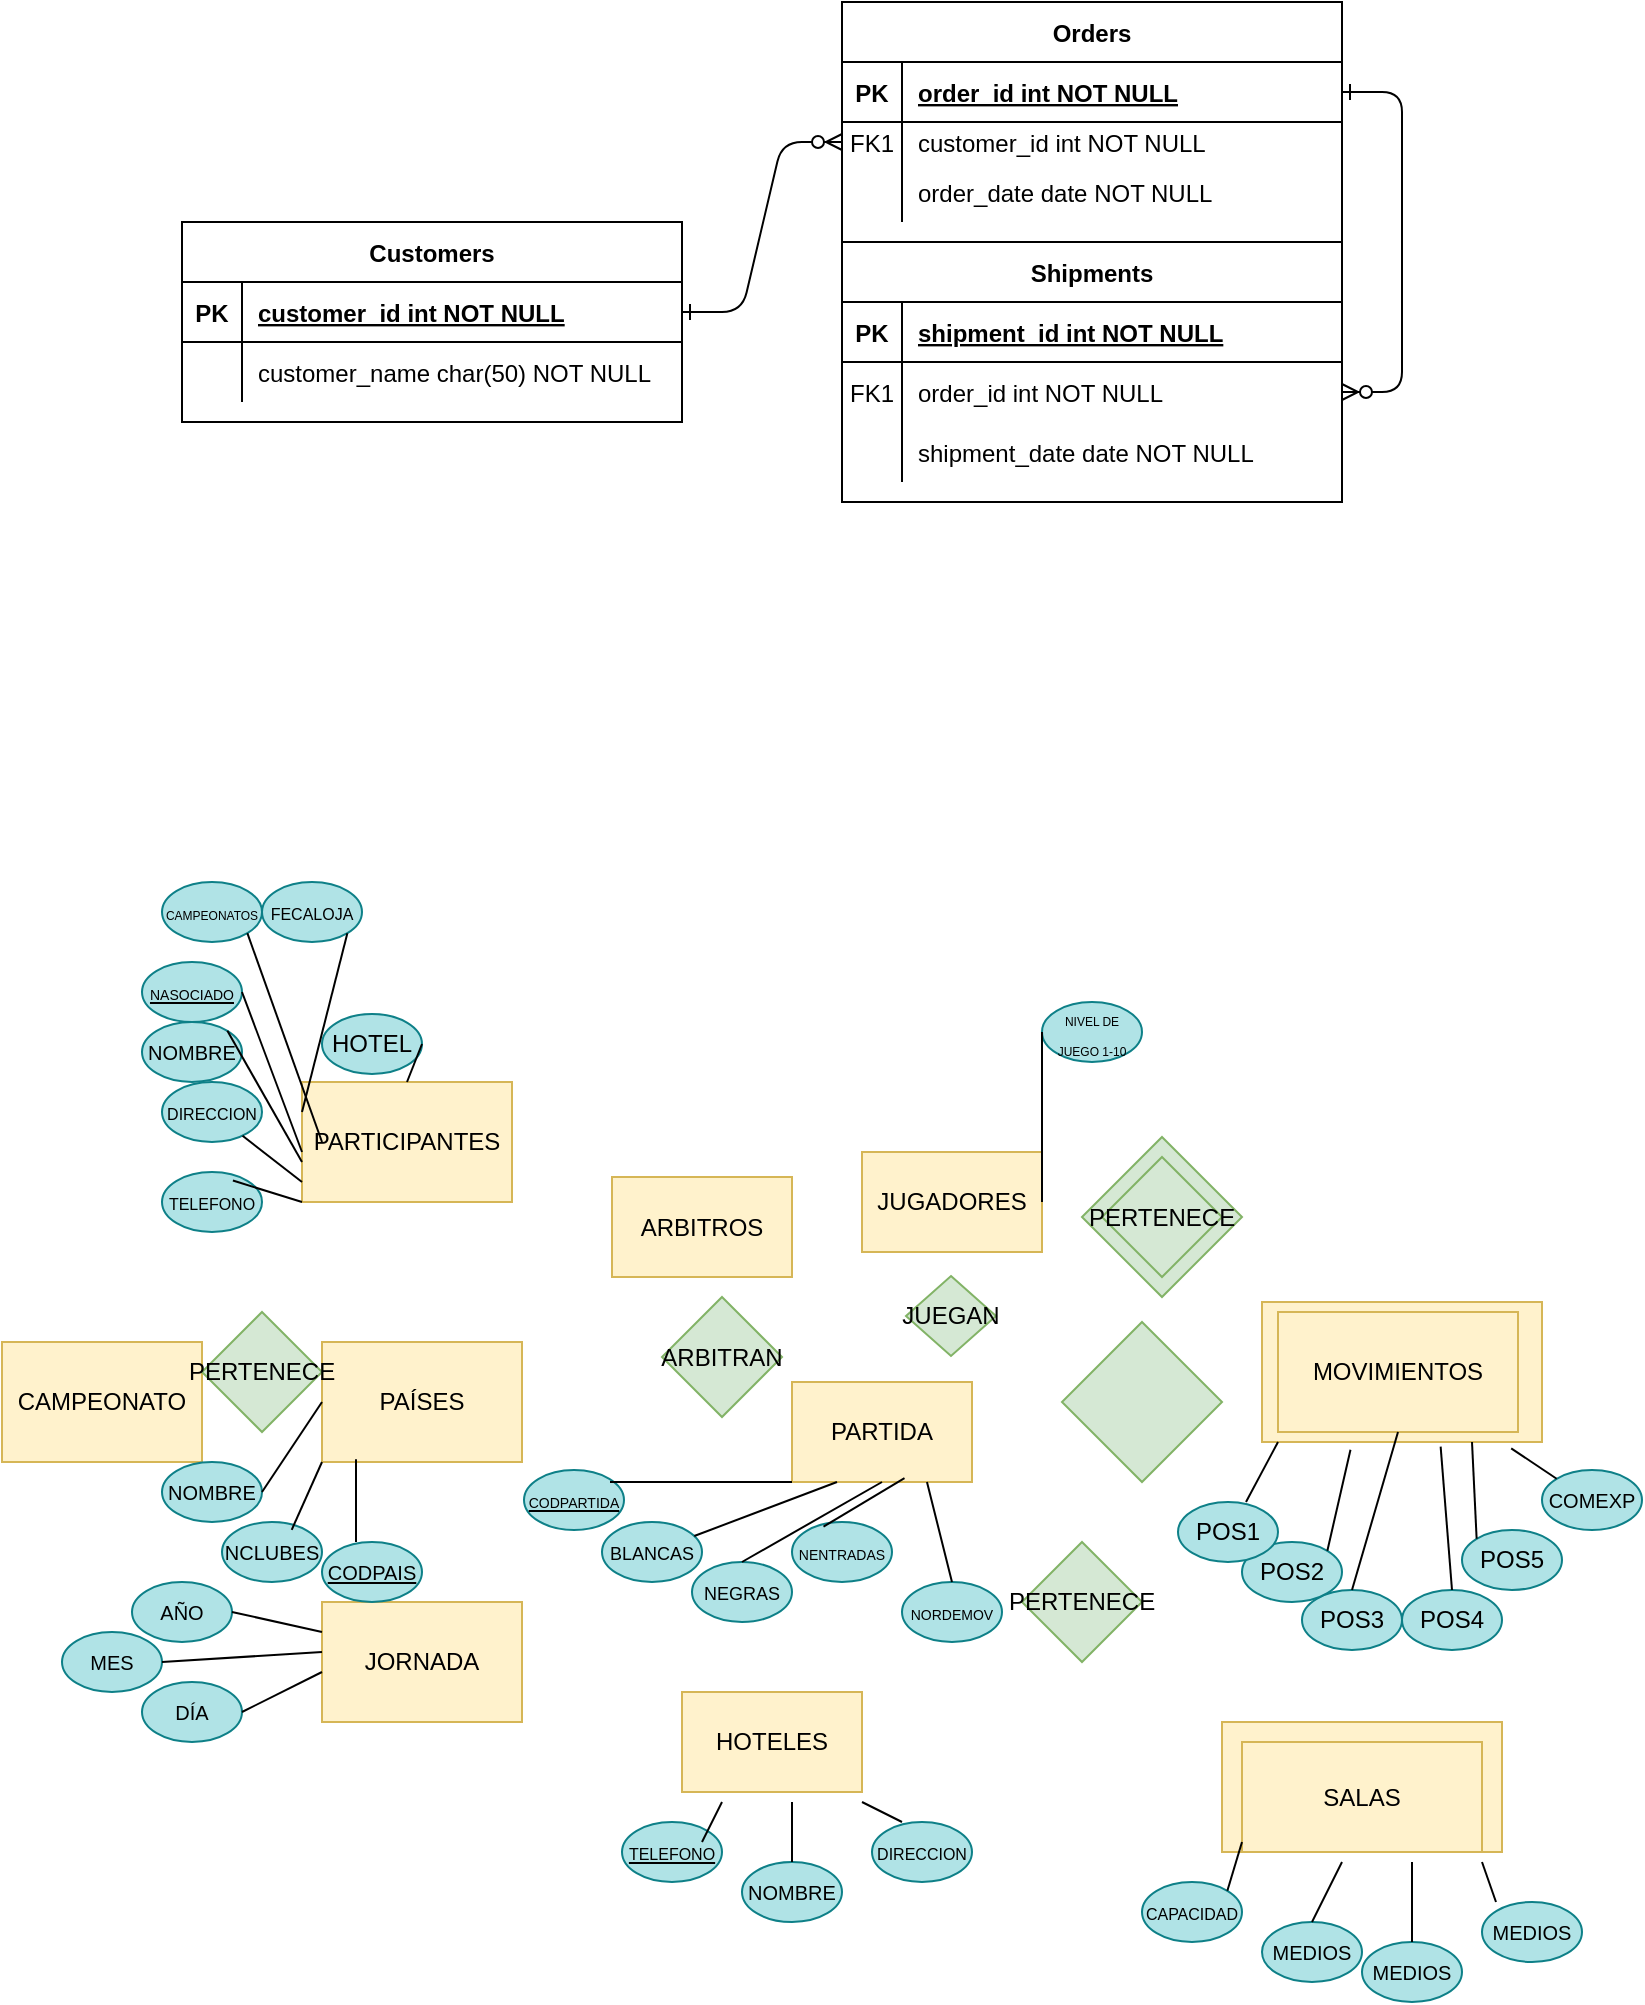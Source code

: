 <mxfile version="14.9.2" type="github">
  <diagram id="R2lEEEUBdFMjLlhIrx00" name="Page-1">
    <mxGraphModel dx="873" dy="561" grid="1" gridSize="10" guides="1" tooltips="1" connect="1" arrows="1" fold="1" page="1" pageScale="1" pageWidth="850" pageHeight="1100" math="0" shadow="0" extFonts="Permanent Marker^https://fonts.googleapis.com/css?family=Permanent+Marker">
      <root>
        <mxCell id="0" />
        <mxCell id="1" parent="0" />
        <mxCell id="C-vyLk0tnHw3VtMMgP7b-1" value="" style="edgeStyle=entityRelationEdgeStyle;endArrow=ERzeroToMany;startArrow=ERone;endFill=1;startFill=0;" parent="1" source="C-vyLk0tnHw3VtMMgP7b-24" target="C-vyLk0tnHw3VtMMgP7b-6" edge="1">
          <mxGeometry width="100" height="100" relative="1" as="geometry">
            <mxPoint x="340" y="720" as="sourcePoint" />
            <mxPoint x="440" y="620" as="targetPoint" />
          </mxGeometry>
        </mxCell>
        <mxCell id="C-vyLk0tnHw3VtMMgP7b-12" value="" style="edgeStyle=entityRelationEdgeStyle;endArrow=ERzeroToMany;startArrow=ERone;endFill=1;startFill=0;" parent="1" source="C-vyLk0tnHw3VtMMgP7b-3" target="C-vyLk0tnHw3VtMMgP7b-17" edge="1">
          <mxGeometry width="100" height="100" relative="1" as="geometry">
            <mxPoint x="400" y="180" as="sourcePoint" />
            <mxPoint x="460" y="205" as="targetPoint" />
          </mxGeometry>
        </mxCell>
        <mxCell id="C-vyLk0tnHw3VtMMgP7b-2" value="Orders" style="shape=table;startSize=30;container=1;collapsible=1;childLayout=tableLayout;fixedRows=1;rowLines=0;fontStyle=1;align=center;resizeLast=1;" parent="1" vertex="1">
          <mxGeometry x="450" y="10" width="250" height="120" as="geometry" />
        </mxCell>
        <mxCell id="C-vyLk0tnHw3VtMMgP7b-3" value="" style="shape=partialRectangle;collapsible=0;dropTarget=0;pointerEvents=0;fillColor=none;points=[[0,0.5],[1,0.5]];portConstraint=eastwest;top=0;left=0;right=0;bottom=1;" parent="C-vyLk0tnHw3VtMMgP7b-2" vertex="1">
          <mxGeometry y="30" width="250" height="30" as="geometry" />
        </mxCell>
        <mxCell id="C-vyLk0tnHw3VtMMgP7b-4" value="PK" style="shape=partialRectangle;overflow=hidden;connectable=0;fillColor=none;top=0;left=0;bottom=0;right=0;fontStyle=1;" parent="C-vyLk0tnHw3VtMMgP7b-3" vertex="1">
          <mxGeometry width="30" height="30" as="geometry" />
        </mxCell>
        <mxCell id="C-vyLk0tnHw3VtMMgP7b-5" value="order_id int NOT NULL " style="shape=partialRectangle;overflow=hidden;connectable=0;fillColor=none;top=0;left=0;bottom=0;right=0;align=left;spacingLeft=6;fontStyle=5;" parent="C-vyLk0tnHw3VtMMgP7b-3" vertex="1">
          <mxGeometry x="30" width="220" height="30" as="geometry" />
        </mxCell>
        <mxCell id="C-vyLk0tnHw3VtMMgP7b-6" value="" style="shape=partialRectangle;collapsible=0;dropTarget=0;pointerEvents=0;fillColor=none;points=[[0,0.5],[1,0.5]];portConstraint=eastwest;top=0;left=0;right=0;bottom=0;" parent="C-vyLk0tnHw3VtMMgP7b-2" vertex="1">
          <mxGeometry y="60" width="250" height="20" as="geometry" />
        </mxCell>
        <mxCell id="C-vyLk0tnHw3VtMMgP7b-7" value="FK1" style="shape=partialRectangle;overflow=hidden;connectable=0;fillColor=none;top=0;left=0;bottom=0;right=0;" parent="C-vyLk0tnHw3VtMMgP7b-6" vertex="1">
          <mxGeometry width="30" height="20" as="geometry" />
        </mxCell>
        <mxCell id="C-vyLk0tnHw3VtMMgP7b-8" value="customer_id int NOT NULL" style="shape=partialRectangle;overflow=hidden;connectable=0;fillColor=none;top=0;left=0;bottom=0;right=0;align=left;spacingLeft=6;" parent="C-vyLk0tnHw3VtMMgP7b-6" vertex="1">
          <mxGeometry x="30" width="220" height="20" as="geometry" />
        </mxCell>
        <mxCell id="C-vyLk0tnHw3VtMMgP7b-9" value="" style="shape=partialRectangle;collapsible=0;dropTarget=0;pointerEvents=0;fillColor=none;points=[[0,0.5],[1,0.5]];portConstraint=eastwest;top=0;left=0;right=0;bottom=0;" parent="C-vyLk0tnHw3VtMMgP7b-2" vertex="1">
          <mxGeometry y="80" width="250" height="30" as="geometry" />
        </mxCell>
        <mxCell id="C-vyLk0tnHw3VtMMgP7b-10" value="" style="shape=partialRectangle;overflow=hidden;connectable=0;fillColor=none;top=0;left=0;bottom=0;right=0;" parent="C-vyLk0tnHw3VtMMgP7b-9" vertex="1">
          <mxGeometry width="30" height="30" as="geometry" />
        </mxCell>
        <mxCell id="C-vyLk0tnHw3VtMMgP7b-11" value="order_date date NOT NULL" style="shape=partialRectangle;overflow=hidden;connectable=0;fillColor=none;top=0;left=0;bottom=0;right=0;align=left;spacingLeft=6;" parent="C-vyLk0tnHw3VtMMgP7b-9" vertex="1">
          <mxGeometry x="30" width="220" height="30" as="geometry" />
        </mxCell>
        <mxCell id="C-vyLk0tnHw3VtMMgP7b-13" value="Shipments" style="shape=table;startSize=30;container=1;collapsible=1;childLayout=tableLayout;fixedRows=1;rowLines=0;fontStyle=1;align=center;resizeLast=1;" parent="1" vertex="1">
          <mxGeometry x="450" y="130" width="250" height="130" as="geometry" />
        </mxCell>
        <mxCell id="C-vyLk0tnHw3VtMMgP7b-14" value="" style="shape=partialRectangle;collapsible=0;dropTarget=0;pointerEvents=0;fillColor=none;points=[[0,0.5],[1,0.5]];portConstraint=eastwest;top=0;left=0;right=0;bottom=1;" parent="C-vyLk0tnHw3VtMMgP7b-13" vertex="1">
          <mxGeometry y="30" width="250" height="30" as="geometry" />
        </mxCell>
        <mxCell id="C-vyLk0tnHw3VtMMgP7b-15" value="PK" style="shape=partialRectangle;overflow=hidden;connectable=0;fillColor=none;top=0;left=0;bottom=0;right=0;fontStyle=1;" parent="C-vyLk0tnHw3VtMMgP7b-14" vertex="1">
          <mxGeometry width="30" height="30" as="geometry" />
        </mxCell>
        <mxCell id="C-vyLk0tnHw3VtMMgP7b-16" value="shipment_id int NOT NULL " style="shape=partialRectangle;overflow=hidden;connectable=0;fillColor=none;top=0;left=0;bottom=0;right=0;align=left;spacingLeft=6;fontStyle=5;" parent="C-vyLk0tnHw3VtMMgP7b-14" vertex="1">
          <mxGeometry x="30" width="220" height="30" as="geometry" />
        </mxCell>
        <mxCell id="C-vyLk0tnHw3VtMMgP7b-17" value="" style="shape=partialRectangle;collapsible=0;dropTarget=0;pointerEvents=0;fillColor=none;points=[[0,0.5],[1,0.5]];portConstraint=eastwest;top=0;left=0;right=0;bottom=0;" parent="C-vyLk0tnHw3VtMMgP7b-13" vertex="1">
          <mxGeometry y="60" width="250" height="30" as="geometry" />
        </mxCell>
        <mxCell id="C-vyLk0tnHw3VtMMgP7b-18" value="FK1" style="shape=partialRectangle;overflow=hidden;connectable=0;fillColor=none;top=0;left=0;bottom=0;right=0;" parent="C-vyLk0tnHw3VtMMgP7b-17" vertex="1">
          <mxGeometry width="30" height="30" as="geometry" />
        </mxCell>
        <mxCell id="C-vyLk0tnHw3VtMMgP7b-19" value="order_id int NOT NULL" style="shape=partialRectangle;overflow=hidden;connectable=0;fillColor=none;top=0;left=0;bottom=0;right=0;align=left;spacingLeft=6;" parent="C-vyLk0tnHw3VtMMgP7b-17" vertex="1">
          <mxGeometry x="30" width="220" height="30" as="geometry" />
        </mxCell>
        <mxCell id="C-vyLk0tnHw3VtMMgP7b-20" value="" style="shape=partialRectangle;collapsible=0;dropTarget=0;pointerEvents=0;fillColor=none;points=[[0,0.5],[1,0.5]];portConstraint=eastwest;top=0;left=0;right=0;bottom=0;" parent="C-vyLk0tnHw3VtMMgP7b-13" vertex="1">
          <mxGeometry y="90" width="250" height="30" as="geometry" />
        </mxCell>
        <mxCell id="C-vyLk0tnHw3VtMMgP7b-21" value="" style="shape=partialRectangle;overflow=hidden;connectable=0;fillColor=none;top=0;left=0;bottom=0;right=0;" parent="C-vyLk0tnHw3VtMMgP7b-20" vertex="1">
          <mxGeometry width="30" height="30" as="geometry" />
        </mxCell>
        <mxCell id="C-vyLk0tnHw3VtMMgP7b-22" value="shipment_date date NOT NULL" style="shape=partialRectangle;overflow=hidden;connectable=0;fillColor=none;top=0;left=0;bottom=0;right=0;align=left;spacingLeft=6;" parent="C-vyLk0tnHw3VtMMgP7b-20" vertex="1">
          <mxGeometry x="30" width="220" height="30" as="geometry" />
        </mxCell>
        <mxCell id="C-vyLk0tnHw3VtMMgP7b-23" value="Customers" style="shape=table;startSize=30;container=1;collapsible=1;childLayout=tableLayout;fixedRows=1;rowLines=0;fontStyle=1;align=center;resizeLast=1;" parent="1" vertex="1">
          <mxGeometry x="120" y="120" width="250" height="100" as="geometry" />
        </mxCell>
        <mxCell id="C-vyLk0tnHw3VtMMgP7b-24" value="" style="shape=partialRectangle;collapsible=0;dropTarget=0;pointerEvents=0;fillColor=none;points=[[0,0.5],[1,0.5]];portConstraint=eastwest;top=0;left=0;right=0;bottom=1;" parent="C-vyLk0tnHw3VtMMgP7b-23" vertex="1">
          <mxGeometry y="30" width="250" height="30" as="geometry" />
        </mxCell>
        <mxCell id="C-vyLk0tnHw3VtMMgP7b-25" value="PK" style="shape=partialRectangle;overflow=hidden;connectable=0;fillColor=none;top=0;left=0;bottom=0;right=0;fontStyle=1;" parent="C-vyLk0tnHw3VtMMgP7b-24" vertex="1">
          <mxGeometry width="30" height="30" as="geometry" />
        </mxCell>
        <mxCell id="C-vyLk0tnHw3VtMMgP7b-26" value="customer_id int NOT NULL " style="shape=partialRectangle;overflow=hidden;connectable=0;fillColor=none;top=0;left=0;bottom=0;right=0;align=left;spacingLeft=6;fontStyle=5;" parent="C-vyLk0tnHw3VtMMgP7b-24" vertex="1">
          <mxGeometry x="30" width="220" height="30" as="geometry" />
        </mxCell>
        <mxCell id="C-vyLk0tnHw3VtMMgP7b-27" value="" style="shape=partialRectangle;collapsible=0;dropTarget=0;pointerEvents=0;fillColor=none;points=[[0,0.5],[1,0.5]];portConstraint=eastwest;top=0;left=0;right=0;bottom=0;" parent="C-vyLk0tnHw3VtMMgP7b-23" vertex="1">
          <mxGeometry y="60" width="250" height="30" as="geometry" />
        </mxCell>
        <mxCell id="C-vyLk0tnHw3VtMMgP7b-28" value="" style="shape=partialRectangle;overflow=hidden;connectable=0;fillColor=none;top=0;left=0;bottom=0;right=0;" parent="C-vyLk0tnHw3VtMMgP7b-27" vertex="1">
          <mxGeometry width="30" height="30" as="geometry" />
        </mxCell>
        <mxCell id="C-vyLk0tnHw3VtMMgP7b-29" value="customer_name char(50) NOT NULL" style="shape=partialRectangle;overflow=hidden;connectable=0;fillColor=none;top=0;left=0;bottom=0;right=0;align=left;spacingLeft=6;" parent="C-vyLk0tnHw3VtMMgP7b-27" vertex="1">
          <mxGeometry x="30" width="220" height="30" as="geometry" />
        </mxCell>
        <mxCell id="RrrwUFi-QSuwsEOZ5B5x-1" value="PARTICIPANTES" style="rounded=0;whiteSpace=wrap;html=1;fillColor=#fff2cc;strokeColor=#d6b656;" vertex="1" parent="1">
          <mxGeometry x="180" y="550" width="105" height="60" as="geometry" />
        </mxCell>
        <mxCell id="RrrwUFi-QSuwsEOZ5B5x-2" value="CAMPEONATO" style="rounded=0;whiteSpace=wrap;html=1;fillColor=#fff2cc;strokeColor=#d6b656;" vertex="1" parent="1">
          <mxGeometry x="30" y="680" width="100" height="60" as="geometry" />
        </mxCell>
        <mxCell id="RrrwUFi-QSuwsEOZ5B5x-3" value="PAÍSES" style="rounded=0;whiteSpace=wrap;html=1;fillColor=#fff2cc;strokeColor=#d6b656;" vertex="1" parent="1">
          <mxGeometry x="190" y="680" width="100" height="60" as="geometry" />
        </mxCell>
        <mxCell id="RrrwUFi-QSuwsEOZ5B5x-4" value="JORNADA" style="rounded=0;whiteSpace=wrap;html=1;fillColor=#fff2cc;strokeColor=#d6b656;" vertex="1" parent="1">
          <mxGeometry x="190" y="810" width="100" height="60" as="geometry" />
        </mxCell>
        <mxCell id="RrrwUFi-QSuwsEOZ5B5x-5" value="JUGADORES" style="rounded=0;whiteSpace=wrap;html=1;fillColor=#fff2cc;strokeColor=#d6b656;" vertex="1" parent="1">
          <mxGeometry x="460" y="585" width="90" height="50" as="geometry" />
        </mxCell>
        <mxCell id="RrrwUFi-QSuwsEOZ5B5x-6" value="ARBITROS" style="rounded=0;whiteSpace=wrap;html=1;fillColor=#fff2cc;strokeColor=#d6b656;" vertex="1" parent="1">
          <mxGeometry x="335" y="597.5" width="90" height="50" as="geometry" />
        </mxCell>
        <mxCell id="RrrwUFi-QSuwsEOZ5B5x-7" value="HOTELES" style="rounded=0;whiteSpace=wrap;html=1;fillColor=#fff2cc;strokeColor=#d6b656;" vertex="1" parent="1">
          <mxGeometry x="370" y="855" width="90" height="50" as="geometry" />
        </mxCell>
        <mxCell id="RrrwUFi-QSuwsEOZ5B5x-8" value="PARTIDA" style="rounded=0;whiteSpace=wrap;html=1;fillColor=#fff2cc;strokeColor=#d6b656;" vertex="1" parent="1">
          <mxGeometry x="425" y="700" width="90" height="50" as="geometry" />
        </mxCell>
        <mxCell id="RrrwUFi-QSuwsEOZ5B5x-9" value="" style="rounded=0;whiteSpace=wrap;html=1;fillColor=#fff2cc;strokeColor=#d6b656;" vertex="1" parent="1">
          <mxGeometry x="640" y="870" width="140" height="65" as="geometry" />
        </mxCell>
        <mxCell id="RrrwUFi-QSuwsEOZ5B5x-11" value="" style="rounded=0;whiteSpace=wrap;html=1;fillColor=#fff2cc;strokeColor=#d6b656;" vertex="1" parent="1">
          <mxGeometry x="660" y="660" width="140" height="70" as="geometry" />
        </mxCell>
        <mxCell id="RrrwUFi-QSuwsEOZ5B5x-13" value="MOVIMIENTOS" style="rounded=0;whiteSpace=wrap;html=1;fillColor=#fff2cc;strokeColor=#d6b656;" vertex="1" parent="1">
          <mxGeometry x="668" y="665" width="120" height="60" as="geometry" />
        </mxCell>
        <mxCell id="RrrwUFi-QSuwsEOZ5B5x-16" value="SALAS" style="rounded=0;whiteSpace=wrap;html=1;fillColor=#fff2cc;strokeColor=#d6b656;" vertex="1" parent="1">
          <mxGeometry x="650" y="880" width="120" height="55" as="geometry" />
        </mxCell>
        <mxCell id="RrrwUFi-QSuwsEOZ5B5x-19" value="" style="rhombus;whiteSpace=wrap;html=1;fillColor=#d5e8d4;strokeColor=#82b366;" vertex="1" parent="1">
          <mxGeometry x="560" y="670" width="80" height="80" as="geometry" />
        </mxCell>
        <mxCell id="RrrwUFi-QSuwsEOZ5B5x-20" value="" style="rhombus;whiteSpace=wrap;html=1;fillColor=#d5e8d4;strokeColor=#82b366;" vertex="1" parent="1">
          <mxGeometry x="570" y="577.5" width="80" height="80" as="geometry" />
        </mxCell>
        <mxCell id="RrrwUFi-QSuwsEOZ5B5x-22" value="PERTENECE" style="rhombus;whiteSpace=wrap;html=1;fillColor=#d5e8d4;strokeColor=#82b366;" vertex="1" parent="1">
          <mxGeometry x="580" y="587.5" width="60" height="60" as="geometry" />
        </mxCell>
        <mxCell id="RrrwUFi-QSuwsEOZ5B5x-23" value="PERTENECE" style="rhombus;whiteSpace=wrap;html=1;fillColor=#d5e8d4;strokeColor=#82b366;" vertex="1" parent="1">
          <mxGeometry x="540" y="780" width="60" height="60" as="geometry" />
        </mxCell>
        <mxCell id="RrrwUFi-QSuwsEOZ5B5x-24" value="&lt;font size=&quot;1&quot;&gt;NOMBRE&lt;/font&gt;" style="ellipse;whiteSpace=wrap;html=1;fillColor=#b0e3e6;strokeColor=#0e8088;" vertex="1" parent="1">
          <mxGeometry x="400" y="940" width="50" height="30" as="geometry" />
        </mxCell>
        <mxCell id="RrrwUFi-QSuwsEOZ5B5x-44" value="&lt;font size=&quot;1&quot;&gt;MEDIOS&lt;/font&gt;" style="ellipse;whiteSpace=wrap;html=1;fillColor=#b0e3e6;strokeColor=#0e8088;" vertex="1" parent="1">
          <mxGeometry x="710" y="980" width="50" height="30" as="geometry" />
        </mxCell>
        <mxCell id="RrrwUFi-QSuwsEOZ5B5x-45" value="&lt;font size=&quot;1&quot;&gt;MEDIOS&lt;/font&gt;" style="ellipse;whiteSpace=wrap;html=1;fillColor=#b0e3e6;strokeColor=#0e8088;" vertex="1" parent="1">
          <mxGeometry x="660" y="970" width="50" height="30" as="geometry" />
        </mxCell>
        <mxCell id="RrrwUFi-QSuwsEOZ5B5x-46" value="&lt;font style=&quot;font-size: 8px&quot;&gt;CAPACIDAD&lt;/font&gt;" style="ellipse;whiteSpace=wrap;html=1;fillColor=#b0e3e6;strokeColor=#0e8088;" vertex="1" parent="1">
          <mxGeometry x="600" y="950" width="50" height="30" as="geometry" />
        </mxCell>
        <mxCell id="RrrwUFi-QSuwsEOZ5B5x-47" value="&lt;font size=&quot;1&quot;&gt;COMEXP&lt;/font&gt;" style="ellipse;whiteSpace=wrap;html=1;fillColor=#b0e3e6;strokeColor=#0e8088;" vertex="1" parent="1">
          <mxGeometry x="800" y="744" width="50" height="30" as="geometry" />
        </mxCell>
        <mxCell id="RrrwUFi-QSuwsEOZ5B5x-48" value="POS5" style="ellipse;whiteSpace=wrap;html=1;fillColor=#b0e3e6;strokeColor=#0e8088;" vertex="1" parent="1">
          <mxGeometry x="760" y="774" width="50" height="30" as="geometry" />
        </mxCell>
        <mxCell id="RrrwUFi-QSuwsEOZ5B5x-49" value="POS4" style="ellipse;whiteSpace=wrap;html=1;fillColor=#b0e3e6;strokeColor=#0e8088;" vertex="1" parent="1">
          <mxGeometry x="730" y="804" width="50" height="30" as="geometry" />
        </mxCell>
        <mxCell id="RrrwUFi-QSuwsEOZ5B5x-50" value="POS3" style="ellipse;whiteSpace=wrap;html=1;fillColor=#b0e3e6;strokeColor=#0e8088;" vertex="1" parent="1">
          <mxGeometry x="680" y="804" width="50" height="30" as="geometry" />
        </mxCell>
        <mxCell id="RrrwUFi-QSuwsEOZ5B5x-51" value="POS2" style="ellipse;whiteSpace=wrap;html=1;fillColor=#b0e3e6;strokeColor=#0e8088;" vertex="1" parent="1">
          <mxGeometry x="650" y="780" width="50" height="30" as="geometry" />
        </mxCell>
        <mxCell id="RrrwUFi-QSuwsEOZ5B5x-52" value="POS1" style="ellipse;whiteSpace=wrap;html=1;fillColor=#b0e3e6;strokeColor=#0e8088;" vertex="1" parent="1">
          <mxGeometry x="618" y="760" width="50" height="30" as="geometry" />
        </mxCell>
        <mxCell id="RrrwUFi-QSuwsEOZ5B5x-53" value="&lt;font style=&quot;font-size: 7px&quot;&gt;NORDEMOV&lt;/font&gt;" style="ellipse;whiteSpace=wrap;html=1;fillColor=#b0e3e6;strokeColor=#0e8088;" vertex="1" parent="1">
          <mxGeometry x="480" y="800" width="50" height="30" as="geometry" />
        </mxCell>
        <mxCell id="RrrwUFi-QSuwsEOZ5B5x-54" value="&lt;font style=&quot;font-size: 7px&quot;&gt;NENTRADAS&lt;/font&gt;" style="ellipse;whiteSpace=wrap;html=1;fillColor=#b0e3e6;strokeColor=#0e8088;" vertex="1" parent="1">
          <mxGeometry x="425" y="770" width="50" height="30" as="geometry" />
        </mxCell>
        <mxCell id="RrrwUFi-QSuwsEOZ5B5x-55" value="&lt;font style=&quot;font-size: 9px&quot;&gt;NEGRAS&lt;/font&gt;" style="ellipse;whiteSpace=wrap;html=1;fillColor=#b0e3e6;strokeColor=#0e8088;" vertex="1" parent="1">
          <mxGeometry x="375" y="790" width="50" height="30" as="geometry" />
        </mxCell>
        <mxCell id="RrrwUFi-QSuwsEOZ5B5x-56" value="&lt;font style=&quot;font-size: 9px&quot;&gt;BLANCAS&lt;/font&gt;" style="ellipse;whiteSpace=wrap;html=1;fillColor=#b0e3e6;strokeColor=#0e8088;" vertex="1" parent="1">
          <mxGeometry x="330" y="770" width="50" height="30" as="geometry" />
        </mxCell>
        <mxCell id="RrrwUFi-QSuwsEOZ5B5x-57" value="&lt;font style=&quot;font-size: 7px&quot;&gt;&lt;u&gt;CODPARTIDA&lt;/u&gt;&lt;/font&gt;" style="ellipse;whiteSpace=wrap;html=1;fillColor=#b0e3e6;strokeColor=#0e8088;" vertex="1" parent="1">
          <mxGeometry x="291" y="744" width="50" height="30" as="geometry" />
        </mxCell>
        <mxCell id="RrrwUFi-QSuwsEOZ5B5x-58" value="&lt;font size=&quot;1&quot;&gt;DÍA&lt;/font&gt;" style="ellipse;whiteSpace=wrap;html=1;fillColor=#b0e3e6;strokeColor=#0e8088;" vertex="1" parent="1">
          <mxGeometry x="100" y="850" width="50" height="30" as="geometry" />
        </mxCell>
        <mxCell id="RrrwUFi-QSuwsEOZ5B5x-59" value="&lt;font size=&quot;1&quot;&gt;MES&lt;/font&gt;" style="ellipse;whiteSpace=wrap;html=1;fillColor=#b0e3e6;strokeColor=#0e8088;" vertex="1" parent="1">
          <mxGeometry x="60" y="825" width="50" height="30" as="geometry" />
        </mxCell>
        <mxCell id="RrrwUFi-QSuwsEOZ5B5x-60" value="&lt;font size=&quot;1&quot;&gt;AÑO&lt;/font&gt;" style="ellipse;whiteSpace=wrap;html=1;fillColor=#b0e3e6;strokeColor=#0e8088;" vertex="1" parent="1">
          <mxGeometry x="95" y="800" width="50" height="30" as="geometry" />
        </mxCell>
        <mxCell id="RrrwUFi-QSuwsEOZ5B5x-61" value="&lt;font size=&quot;1&quot;&gt;&lt;u&gt;CODPAIS&lt;/u&gt;&lt;/font&gt;" style="ellipse;whiteSpace=wrap;html=1;fillColor=#b0e3e6;strokeColor=#0e8088;" vertex="1" parent="1">
          <mxGeometry x="190" y="780" width="50" height="30" as="geometry" />
        </mxCell>
        <mxCell id="RrrwUFi-QSuwsEOZ5B5x-62" value="&lt;font size=&quot;1&quot;&gt;NOMBRE&lt;/font&gt;" style="ellipse;whiteSpace=wrap;html=1;fillColor=#b0e3e6;strokeColor=#0e8088;" vertex="1" parent="1">
          <mxGeometry x="110" y="740" width="50" height="30" as="geometry" />
        </mxCell>
        <mxCell id="RrrwUFi-QSuwsEOZ5B5x-63" value="&lt;font size=&quot;1&quot;&gt;NCLUBES&lt;/font&gt;" style="ellipse;whiteSpace=wrap;html=1;fillColor=#b0e3e6;strokeColor=#0e8088;" vertex="1" parent="1">
          <mxGeometry x="140" y="770" width="50" height="30" as="geometry" />
        </mxCell>
        <mxCell id="RrrwUFi-QSuwsEOZ5B5x-64" value="&lt;span style=&quot;font-size: 6px&quot;&gt;NIVEL DE JUEGO 1-10&lt;/span&gt;" style="ellipse;whiteSpace=wrap;html=1;fillColor=#b0e3e6;strokeColor=#0e8088;" vertex="1" parent="1">
          <mxGeometry x="550" y="510" width="50" height="30" as="geometry" />
        </mxCell>
        <mxCell id="RrrwUFi-QSuwsEOZ5B5x-69" value="&lt;font style=&quot;font-size: 6px&quot;&gt;CAMPEONATOS&lt;/font&gt;" style="ellipse;whiteSpace=wrap;html=1;fillColor=#b0e3e6;strokeColor=#0e8088;" vertex="1" parent="1">
          <mxGeometry x="110" y="450" width="50" height="30" as="geometry" />
        </mxCell>
        <mxCell id="RrrwUFi-QSuwsEOZ5B5x-70" value="&lt;font style=&quot;font-size: 7px&quot;&gt;&lt;u&gt;NASOCIADO&lt;/u&gt;&lt;/font&gt;" style="ellipse;whiteSpace=wrap;html=1;fillColor=#b0e3e6;strokeColor=#0e8088;" vertex="1" parent="1">
          <mxGeometry x="100" y="490" width="50" height="30" as="geometry" />
        </mxCell>
        <mxCell id="RrrwUFi-QSuwsEOZ5B5x-71" value="HOTEL" style="ellipse;whiteSpace=wrap;html=1;fillColor=#b0e3e6;strokeColor=#0e8088;" vertex="1" parent="1">
          <mxGeometry x="190" y="516" width="50" height="30" as="geometry" />
        </mxCell>
        <mxCell id="RrrwUFi-QSuwsEOZ5B5x-72" value="&lt;font size=&quot;1&quot;&gt;MEDIOS&lt;/font&gt;" style="ellipse;whiteSpace=wrap;html=1;fillColor=#b0e3e6;strokeColor=#0e8088;" vertex="1" parent="1">
          <mxGeometry x="770" y="960" width="50" height="30" as="geometry" />
        </mxCell>
        <mxCell id="RrrwUFi-QSuwsEOZ5B5x-73" value="&lt;font style=&quot;font-size: 8px&quot;&gt;&lt;u&gt;TELEFONO&lt;/u&gt;&lt;/font&gt;" style="ellipse;whiteSpace=wrap;html=1;fillColor=#b0e3e6;strokeColor=#0e8088;" vertex="1" parent="1">
          <mxGeometry x="340" y="920" width="50" height="30" as="geometry" />
        </mxCell>
        <mxCell id="RrrwUFi-QSuwsEOZ5B5x-74" value="&lt;font style=&quot;font-size: 8px&quot;&gt;DIRECCION&lt;/font&gt;" style="ellipse;whiteSpace=wrap;html=1;fillColor=#b0e3e6;strokeColor=#0e8088;" vertex="1" parent="1">
          <mxGeometry x="465" y="920" width="50" height="30" as="geometry" />
        </mxCell>
        <mxCell id="RrrwUFi-QSuwsEOZ5B5x-76" value="&lt;font size=&quot;1&quot;&gt;NOMBRE&lt;/font&gt;" style="ellipse;whiteSpace=wrap;html=1;fillColor=#b0e3e6;strokeColor=#0e8088;" vertex="1" parent="1">
          <mxGeometry x="100" y="520" width="50" height="30" as="geometry" />
        </mxCell>
        <mxCell id="RrrwUFi-QSuwsEOZ5B5x-79" value="&lt;font style=&quot;font-size: 8px&quot;&gt;TELEFONO&lt;/font&gt;" style="ellipse;whiteSpace=wrap;html=1;fillColor=#b0e3e6;strokeColor=#0e8088;" vertex="1" parent="1">
          <mxGeometry x="110" y="595" width="50" height="30" as="geometry" />
        </mxCell>
        <mxCell id="RrrwUFi-QSuwsEOZ5B5x-80" value="&lt;font style=&quot;font-size: 8px&quot;&gt;FECALOJA&lt;/font&gt;" style="ellipse;whiteSpace=wrap;html=1;fillColor=#b0e3e6;strokeColor=#0e8088;" vertex="1" parent="1">
          <mxGeometry x="160" y="450" width="50" height="30" as="geometry" />
        </mxCell>
        <mxCell id="RrrwUFi-QSuwsEOZ5B5x-87" value="&lt;font style=&quot;font-size: 8px&quot;&gt;DIRECCION&lt;/font&gt;" style="ellipse;whiteSpace=wrap;html=1;fillColor=#b0e3e6;strokeColor=#0e8088;" vertex="1" parent="1">
          <mxGeometry x="110" y="550" width="50" height="30" as="geometry" />
        </mxCell>
        <mxCell id="RrrwUFi-QSuwsEOZ5B5x-93" value="" style="endArrow=none;html=1;exitX=0.5;exitY=0;exitDx=0;exitDy=0;entryX=1;entryY=0.5;entryDx=0;entryDy=0;" edge="1" parent="1" source="RrrwUFi-QSuwsEOZ5B5x-1" target="RrrwUFi-QSuwsEOZ5B5x-71">
          <mxGeometry width="50" height="50" relative="1" as="geometry">
            <mxPoint x="287.32" y="435" as="sourcePoint" />
            <mxPoint x="209.998" y="420.607" as="targetPoint" />
          </mxGeometry>
        </mxCell>
        <mxCell id="RrrwUFi-QSuwsEOZ5B5x-94" value="" style="endArrow=none;html=1;entryX=1;entryY=1;entryDx=0;entryDy=0;exitX=0;exitY=0.25;exitDx=0;exitDy=0;" edge="1" parent="1" source="RrrwUFi-QSuwsEOZ5B5x-1" target="RrrwUFi-QSuwsEOZ5B5x-80">
          <mxGeometry width="50" height="50" relative="1" as="geometry">
            <mxPoint x="195" y="570" as="sourcePoint" />
            <mxPoint x="219.998" y="430.607" as="targetPoint" />
          </mxGeometry>
        </mxCell>
        <mxCell id="RrrwUFi-QSuwsEOZ5B5x-95" value="" style="endArrow=none;html=1;entryX=1;entryY=1;entryDx=0;entryDy=0;" edge="1" parent="1" target="RrrwUFi-QSuwsEOZ5B5x-69">
          <mxGeometry width="50" height="50" relative="1" as="geometry">
            <mxPoint x="190" y="580" as="sourcePoint" />
            <mxPoint x="265" y="430" as="targetPoint" />
          </mxGeometry>
        </mxCell>
        <mxCell id="RrrwUFi-QSuwsEOZ5B5x-96" value="" style="endArrow=none;html=1;entryX=1;entryY=0.5;entryDx=0;entryDy=0;" edge="1" parent="1" target="RrrwUFi-QSuwsEOZ5B5x-70">
          <mxGeometry width="50" height="50" relative="1" as="geometry">
            <mxPoint x="180" y="585" as="sourcePoint" />
            <mxPoint x="275" y="440" as="targetPoint" />
          </mxGeometry>
        </mxCell>
        <mxCell id="RrrwUFi-QSuwsEOZ5B5x-97" value="" style="endArrow=none;html=1;entryX=1;entryY=0;entryDx=0;entryDy=0;" edge="1" parent="1" target="RrrwUFi-QSuwsEOZ5B5x-76">
          <mxGeometry width="50" height="50" relative="1" as="geometry">
            <mxPoint x="180" y="590" as="sourcePoint" />
            <mxPoint x="285" y="450" as="targetPoint" />
          </mxGeometry>
        </mxCell>
        <mxCell id="RrrwUFi-QSuwsEOZ5B5x-98" value="" style="endArrow=none;html=1;" edge="1" parent="1" target="RrrwUFi-QSuwsEOZ5B5x-87">
          <mxGeometry width="50" height="50" relative="1" as="geometry">
            <mxPoint x="180" y="600" as="sourcePoint" />
            <mxPoint x="295" y="460" as="targetPoint" />
          </mxGeometry>
        </mxCell>
        <mxCell id="RrrwUFi-QSuwsEOZ5B5x-99" value="" style="endArrow=none;html=1;" edge="1" parent="1">
          <mxGeometry width="50" height="50" relative="1" as="geometry">
            <mxPoint x="380" y="930" as="sourcePoint" />
            <mxPoint x="390" y="910" as="targetPoint" />
          </mxGeometry>
        </mxCell>
        <mxCell id="RrrwUFi-QSuwsEOZ5B5x-100" value="" style="endArrow=none;html=1;" edge="1" parent="1">
          <mxGeometry width="50" height="50" relative="1" as="geometry">
            <mxPoint x="425" y="910" as="sourcePoint" />
            <mxPoint x="425" y="940" as="targetPoint" />
          </mxGeometry>
        </mxCell>
        <mxCell id="RrrwUFi-QSuwsEOZ5B5x-101" value="" style="endArrow=none;html=1;" edge="1" parent="1">
          <mxGeometry width="50" height="50" relative="1" as="geometry">
            <mxPoint x="480" y="920" as="sourcePoint" />
            <mxPoint x="460" y="910" as="targetPoint" />
          </mxGeometry>
        </mxCell>
        <mxCell id="RrrwUFi-QSuwsEOZ5B5x-112" value="" style="endArrow=none;html=1;exitX=0;exitY=0.25;exitDx=0;exitDy=0;entryX=1;entryY=0.5;entryDx=0;entryDy=0;" edge="1" parent="1" source="RrrwUFi-QSuwsEOZ5B5x-4" target="RrrwUFi-QSuwsEOZ5B5x-60">
          <mxGeometry width="50" height="50" relative="1" as="geometry">
            <mxPoint x="220" y="605" as="sourcePoint" />
            <mxPoint x="183.103" y="644.655" as="targetPoint" />
          </mxGeometry>
        </mxCell>
        <mxCell id="RrrwUFi-QSuwsEOZ5B5x-113" value="" style="endArrow=none;html=1;entryX=1;entryY=0.5;entryDx=0;entryDy=0;" edge="1" parent="1" target="RrrwUFi-QSuwsEOZ5B5x-59">
          <mxGeometry width="50" height="50" relative="1" as="geometry">
            <mxPoint x="190" y="835" as="sourcePoint" />
            <mxPoint x="155" y="825" as="targetPoint" />
          </mxGeometry>
        </mxCell>
        <mxCell id="RrrwUFi-QSuwsEOZ5B5x-114" value="" style="endArrow=none;html=1;entryX=1;entryY=0.5;entryDx=0;entryDy=0;" edge="1" parent="1" target="RrrwUFi-QSuwsEOZ5B5x-58">
          <mxGeometry width="50" height="50" relative="1" as="geometry">
            <mxPoint x="190" y="845" as="sourcePoint" />
            <mxPoint x="120" y="850" as="targetPoint" />
          </mxGeometry>
        </mxCell>
        <mxCell id="RrrwUFi-QSuwsEOZ5B5x-115" value="" style="endArrow=none;html=1;entryX=1;entryY=0.5;entryDx=0;entryDy=0;exitX=0;exitY=0.5;exitDx=0;exitDy=0;" edge="1" parent="1" source="RrrwUFi-QSuwsEOZ5B5x-3" target="RrrwUFi-QSuwsEOZ5B5x-62">
          <mxGeometry width="50" height="50" relative="1" as="geometry">
            <mxPoint x="210" y="855" as="sourcePoint" />
            <mxPoint x="130" y="860" as="targetPoint" />
          </mxGeometry>
        </mxCell>
        <mxCell id="RrrwUFi-QSuwsEOZ5B5x-116" value="" style="endArrow=none;html=1;entryX=0.697;entryY=0.13;entryDx=0;entryDy=0;entryPerimeter=0;" edge="1" parent="1" target="RrrwUFi-QSuwsEOZ5B5x-63">
          <mxGeometry width="50" height="50" relative="1" as="geometry">
            <mxPoint x="190" y="740" as="sourcePoint" />
            <mxPoint x="170" y="765" as="targetPoint" />
          </mxGeometry>
        </mxCell>
        <mxCell id="RrrwUFi-QSuwsEOZ5B5x-117" value="" style="endArrow=none;html=1;exitX=0.17;exitY=0.977;exitDx=0;exitDy=0;exitPerimeter=0;" edge="1" parent="1" source="RrrwUFi-QSuwsEOZ5B5x-3">
          <mxGeometry width="50" height="50" relative="1" as="geometry">
            <mxPoint x="200" y="750" as="sourcePoint" />
            <mxPoint x="207" y="780" as="targetPoint" />
          </mxGeometry>
        </mxCell>
        <mxCell id="RrrwUFi-QSuwsEOZ5B5x-118" value="" style="endArrow=none;html=1;exitX=0;exitY=1;exitDx=0;exitDy=0;" edge="1" parent="1" source="RrrwUFi-QSuwsEOZ5B5x-8">
          <mxGeometry width="50" height="50" relative="1" as="geometry">
            <mxPoint x="210" y="760" as="sourcePoint" />
            <mxPoint x="334" y="750" as="targetPoint" />
          </mxGeometry>
        </mxCell>
        <mxCell id="RrrwUFi-QSuwsEOZ5B5x-120" value="" style="endArrow=none;html=1;exitX=0.25;exitY=1;exitDx=0;exitDy=0;" edge="1" parent="1" source="RrrwUFi-QSuwsEOZ5B5x-8" target="RrrwUFi-QSuwsEOZ5B5x-56">
          <mxGeometry width="50" height="50" relative="1" as="geometry">
            <mxPoint x="220" y="770" as="sourcePoint" />
            <mxPoint x="204.85" y="803.9" as="targetPoint" />
          </mxGeometry>
        </mxCell>
        <mxCell id="RrrwUFi-QSuwsEOZ5B5x-121" value="" style="endArrow=none;html=1;exitX=0.5;exitY=1;exitDx=0;exitDy=0;entryX=0.5;entryY=0;entryDx=0;entryDy=0;" edge="1" parent="1" source="RrrwUFi-QSuwsEOZ5B5x-8" target="RrrwUFi-QSuwsEOZ5B5x-55">
          <mxGeometry width="50" height="50" relative="1" as="geometry">
            <mxPoint x="382.5" y="745" as="sourcePoint" />
            <mxPoint x="369.903" y="780.291" as="targetPoint" />
          </mxGeometry>
        </mxCell>
        <mxCell id="RrrwUFi-QSuwsEOZ5B5x-122" value="" style="endArrow=none;html=1;exitX=0.625;exitY=0.962;exitDx=0;exitDy=0;entryX=0.315;entryY=0.078;entryDx=0;entryDy=0;entryPerimeter=0;exitPerimeter=0;" edge="1" parent="1" source="RrrwUFi-QSuwsEOZ5B5x-8" target="RrrwUFi-QSuwsEOZ5B5x-54">
          <mxGeometry width="50" height="50" relative="1" as="geometry">
            <mxPoint x="405" y="745" as="sourcePoint" />
            <mxPoint x="410" y="800" as="targetPoint" />
          </mxGeometry>
        </mxCell>
        <mxCell id="RrrwUFi-QSuwsEOZ5B5x-123" value="" style="endArrow=none;html=1;entryX=0.5;entryY=0;entryDx=0;entryDy=0;exitX=0.75;exitY=1;exitDx=0;exitDy=0;" edge="1" parent="1" source="RrrwUFi-QSuwsEOZ5B5x-8" target="RrrwUFi-QSuwsEOZ5B5x-53">
          <mxGeometry width="50" height="50" relative="1" as="geometry">
            <mxPoint x="490" y="720" as="sourcePoint" />
            <mxPoint x="450" y="750" as="targetPoint" />
          </mxGeometry>
        </mxCell>
        <mxCell id="RrrwUFi-QSuwsEOZ5B5x-124" value="" style="endArrow=none;html=1;" edge="1" parent="1">
          <mxGeometry width="50" height="50" relative="1" as="geometry">
            <mxPoint x="668" y="730" as="sourcePoint" />
            <mxPoint x="652" y="760" as="targetPoint" />
          </mxGeometry>
        </mxCell>
        <mxCell id="RrrwUFi-QSuwsEOZ5B5x-125" value="" style="endArrow=none;html=1;entryX=1;entryY=0;entryDx=0;entryDy=0;exitX=0.302;exitY=1.148;exitDx=0;exitDy=0;exitPerimeter=0;" edge="1" parent="1" source="RrrwUFi-QSuwsEOZ5B5x-13" target="RrrwUFi-QSuwsEOZ5B5x-51">
          <mxGeometry width="50" height="50" relative="1" as="geometry">
            <mxPoint x="656" y="730" as="sourcePoint" />
            <mxPoint x="640" y="760" as="targetPoint" />
          </mxGeometry>
        </mxCell>
        <mxCell id="RrrwUFi-QSuwsEOZ5B5x-126" value="" style="endArrow=none;html=1;entryX=0.5;entryY=0;entryDx=0;entryDy=0;exitX=0.5;exitY=1;exitDx=0;exitDy=0;" edge="1" parent="1" source="RrrwUFi-QSuwsEOZ5B5x-13" target="RrrwUFi-QSuwsEOZ5B5x-50">
          <mxGeometry width="50" height="50" relative="1" as="geometry">
            <mxPoint x="666" y="730" as="sourcePoint" />
            <mxPoint x="650" y="770" as="targetPoint" />
          </mxGeometry>
        </mxCell>
        <mxCell id="RrrwUFi-QSuwsEOZ5B5x-127" value="" style="endArrow=none;html=1;entryX=0.5;entryY=0;entryDx=0;entryDy=0;exitX=0.638;exitY=1.033;exitDx=0;exitDy=0;exitPerimeter=0;" edge="1" parent="1" source="RrrwUFi-QSuwsEOZ5B5x-11" target="RrrwUFi-QSuwsEOZ5B5x-49">
          <mxGeometry width="50" height="50" relative="1" as="geometry">
            <mxPoint x="676.0" y="740" as="sourcePoint" />
            <mxPoint x="675" y="810" as="targetPoint" />
          </mxGeometry>
        </mxCell>
        <mxCell id="RrrwUFi-QSuwsEOZ5B5x-128" value="" style="endArrow=none;html=1;entryX=0;entryY=0;entryDx=0;entryDy=0;exitX=0.75;exitY=1;exitDx=0;exitDy=0;" edge="1" parent="1" source="RrrwUFi-QSuwsEOZ5B5x-11" target="RrrwUFi-QSuwsEOZ5B5x-48">
          <mxGeometry width="50" height="50" relative="1" as="geometry">
            <mxPoint x="715" y="740" as="sourcePoint" />
            <mxPoint x="725" y="810" as="targetPoint" />
          </mxGeometry>
        </mxCell>
        <mxCell id="RrrwUFi-QSuwsEOZ5B5x-129" value="" style="endArrow=none;html=1;entryX=0;entryY=0;entryDx=0;entryDy=0;exitX=0.89;exitY=1.045;exitDx=0;exitDy=0;exitPerimeter=0;" edge="1" parent="1" source="RrrwUFi-QSuwsEOZ5B5x-11" target="RrrwUFi-QSuwsEOZ5B5x-47">
          <mxGeometry width="50" height="50" relative="1" as="geometry">
            <mxPoint x="715" y="740" as="sourcePoint" />
            <mxPoint x="746.897" y="784.655" as="targetPoint" />
          </mxGeometry>
        </mxCell>
        <mxCell id="RrrwUFi-QSuwsEOZ5B5x-131" value="" style="endArrow=none;html=1;exitX=1;exitY=0;exitDx=0;exitDy=0;" edge="1" parent="1" source="RrrwUFi-QSuwsEOZ5B5x-46">
          <mxGeometry width="50" height="50" relative="1" as="geometry">
            <mxPoint x="615" y="570" as="sourcePoint" />
            <mxPoint x="650" y="930" as="targetPoint" />
          </mxGeometry>
        </mxCell>
        <mxCell id="RrrwUFi-QSuwsEOZ5B5x-132" value="" style="endArrow=none;html=1;" edge="1" parent="1">
          <mxGeometry width="50" height="50" relative="1" as="geometry">
            <mxPoint x="685" y="970" as="sourcePoint" />
            <mxPoint x="700" y="940" as="targetPoint" />
          </mxGeometry>
        </mxCell>
        <mxCell id="RrrwUFi-QSuwsEOZ5B5x-133" value="" style="endArrow=none;html=1;" edge="1" parent="1">
          <mxGeometry width="50" height="50" relative="1" as="geometry">
            <mxPoint x="735" y="980" as="sourcePoint" />
            <mxPoint x="735" y="940" as="targetPoint" />
          </mxGeometry>
        </mxCell>
        <mxCell id="RrrwUFi-QSuwsEOZ5B5x-134" value="" style="endArrow=none;html=1;" edge="1" parent="1">
          <mxGeometry width="50" height="50" relative="1" as="geometry">
            <mxPoint x="777" y="960" as="sourcePoint" />
            <mxPoint x="770" y="940" as="targetPoint" />
          </mxGeometry>
        </mxCell>
        <mxCell id="RrrwUFi-QSuwsEOZ5B5x-138" value="" style="endArrow=none;html=1;exitX=1;exitY=0.5;exitDx=0;exitDy=0;entryX=0;entryY=0.5;entryDx=0;entryDy=0;" edge="1" parent="1" source="RrrwUFi-QSuwsEOZ5B5x-5" target="RrrwUFi-QSuwsEOZ5B5x-64">
          <mxGeometry width="50" height="50" relative="1" as="geometry">
            <mxPoint x="370" y="690" as="sourcePoint" />
            <mxPoint x="420" y="640" as="targetPoint" />
          </mxGeometry>
        </mxCell>
        <mxCell id="RrrwUFi-QSuwsEOZ5B5x-140" value="" style="endArrow=none;html=1;exitX=0.709;exitY=0.143;exitDx=0;exitDy=0;exitPerimeter=0;" edge="1" parent="1" source="RrrwUFi-QSuwsEOZ5B5x-79">
          <mxGeometry width="50" height="50" relative="1" as="geometry">
            <mxPoint x="370" y="690" as="sourcePoint" />
            <mxPoint x="180" y="610" as="targetPoint" />
          </mxGeometry>
        </mxCell>
        <mxCell id="RrrwUFi-QSuwsEOZ5B5x-141" value="ARBITRAN" style="rhombus;whiteSpace=wrap;html=1;fillColor=#d5e8d4;strokeColor=#82b366;" vertex="1" parent="1">
          <mxGeometry x="360" y="657.5" width="60" height="60" as="geometry" />
        </mxCell>
        <mxCell id="RrrwUFi-QSuwsEOZ5B5x-142" value="JUEGAN" style="rhombus;whiteSpace=wrap;html=1;fillColor=#d5e8d4;strokeColor=#82b366;" vertex="1" parent="1">
          <mxGeometry x="482" y="647" width="45" height="40" as="geometry" />
        </mxCell>
        <mxCell id="RrrwUFi-QSuwsEOZ5B5x-144" value="PERTENECE" style="rhombus;whiteSpace=wrap;html=1;fillColor=#d5e8d4;strokeColor=#82b366;" vertex="1" parent="1">
          <mxGeometry x="130" y="665" width="60" height="60" as="geometry" />
        </mxCell>
      </root>
    </mxGraphModel>
  </diagram>
</mxfile>
